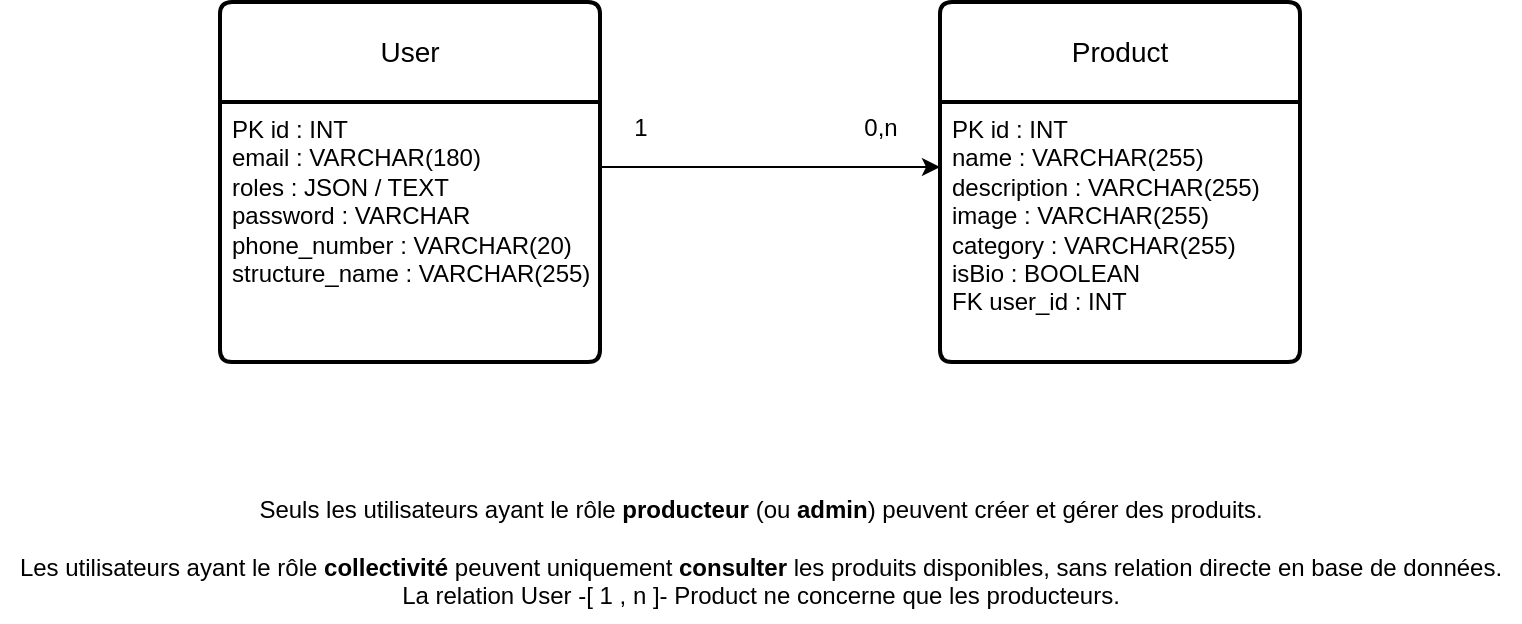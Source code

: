 <mxfile>
    <diagram id="LH2HpCKmtxk3iAzNzoM7" name="Page-1">
        <mxGraphModel dx="1935" dy="795" grid="1" gridSize="10" guides="1" tooltips="1" connect="1" arrows="1" fold="1" page="1" pageScale="1" pageWidth="850" pageHeight="1100" math="0" shadow="0">
            <root>
                <mxCell id="0"/>
                <mxCell id="1" parent="0"/>
                <mxCell id="2" value="Product" style="swimlane;childLayout=stackLayout;horizontal=1;startSize=50;horizontalStack=0;rounded=1;fontSize=14;fontStyle=0;strokeWidth=2;resizeParent=0;resizeLast=1;shadow=0;dashed=0;align=center;arcSize=4;whiteSpace=wrap;html=1;" vertex="1" parent="1">
                    <mxGeometry x="390" y="160" width="180" height="180" as="geometry"/>
                </mxCell>
                <mxCell id="3" value="&lt;div&gt;&lt;font color=&quot;#000000&quot;&gt;PK id : INT&lt;/font&gt;&lt;/div&gt;&lt;div&gt;&lt;font color=&quot;#000000&quot;&gt;name : VARCHAR(255)&lt;/font&gt;&lt;/div&gt;&lt;div&gt;&lt;font color=&quot;#000000&quot;&gt;description : VARCHAR(255)&lt;/font&gt;&lt;/div&gt;&lt;div&gt;&lt;font color=&quot;#000000&quot;&gt;image : VARCHAR(255)&lt;/font&gt;&lt;/div&gt;&lt;div&gt;&lt;font color=&quot;#000000&quot;&gt;category : VARCHAR(255)&lt;/font&gt;&lt;/div&gt;&lt;div&gt;&lt;font color=&quot;#000000&quot;&gt;isBio : BOOLEAN&lt;/font&gt;&lt;/div&gt;&lt;div&gt;&lt;font color=&quot;#000000&quot;&gt;FK user_id : INT&lt;/font&gt;&lt;/div&gt;" style="align=left;strokeColor=none;fillColor=none;spacingLeft=4;fontSize=12;verticalAlign=top;resizable=0;rotatable=0;part=1;html=1;" vertex="1" parent="2">
                    <mxGeometry y="50" width="180" height="130" as="geometry"/>
                </mxCell>
                <mxCell id="4" value="User" style="swimlane;childLayout=stackLayout;horizontal=1;startSize=50;horizontalStack=0;rounded=1;fontSize=14;fontStyle=0;strokeWidth=2;resizeParent=0;resizeLast=1;shadow=0;dashed=0;align=center;arcSize=4;whiteSpace=wrap;html=1;" vertex="1" parent="1">
                    <mxGeometry x="30" y="160" width="190" height="180" as="geometry"/>
                </mxCell>
                <mxCell id="5" value="&lt;div&gt;&lt;font color=&quot;#000000&quot;&gt;PK id : INT&lt;/font&gt;&lt;/div&gt;&lt;div&gt;&lt;font color=&quot;#000000&quot;&gt;email : VARCHAR(180)&lt;/font&gt;&lt;/div&gt;&lt;div&gt;&lt;font color=&quot;#000000&quot;&gt;roles : JSON / TEXT&lt;/font&gt;&lt;/div&gt;&lt;div&gt;&lt;font color=&quot;#000000&quot;&gt;password : VARCHAR&lt;/font&gt;&lt;/div&gt;&lt;div&gt;&lt;font color=&quot;#000000&quot;&gt;phone_number : VARCHAR(20)&lt;/font&gt;&lt;/div&gt;&lt;div&gt;&lt;font color=&quot;#000000&quot;&gt;structure_name : VARCHAR(255)&lt;/font&gt;&lt;/div&gt;" style="align=left;strokeColor=none;fillColor=none;spacingLeft=4;fontSize=12;verticalAlign=top;resizable=0;rotatable=0;part=1;html=1;" vertex="1" parent="4">
                    <mxGeometry y="50" width="190" height="130" as="geometry"/>
                </mxCell>
                <mxCell id="6" style="edgeStyle=none;html=1;exitX=1;exitY=0.25;exitDx=0;exitDy=0;entryX=0;entryY=0.25;entryDx=0;entryDy=0;" edge="1" parent="1" source="5" target="3">
                    <mxGeometry relative="1" as="geometry"/>
                </mxCell>
                <mxCell id="7" value="1" style="text;html=1;align=center;verticalAlign=middle;resizable=0;points=[];autosize=1;strokeColor=none;fillColor=none;" vertex="1" parent="1">
                    <mxGeometry x="225" y="208" width="30" height="30" as="geometry"/>
                </mxCell>
                <mxCell id="8" value="0,n" style="text;html=1;align=center;verticalAlign=middle;resizable=0;points=[];autosize=1;strokeColor=none;fillColor=none;" vertex="1" parent="1">
                    <mxGeometry x="340" y="208" width="40" height="30" as="geometry"/>
                </mxCell>
                <mxCell id="9" value="Seuls les utilisateurs ayant le rôle &lt;strong data-end=&quot;237&quot; data-start=&quot;223&quot;&gt;producteur&lt;/strong&gt; (ou &lt;strong data-end=&quot;251&quot; data-start=&quot;242&quot;&gt;admin&lt;/strong&gt;) peuvent créer et gérer des produits.&lt;br data-end=&quot;292&quot; data-start=&quot;289&quot;&gt;&lt;br&gt;Les utilisateurs ayant le rôle &lt;strong data-end=&quot;339&quot; data-start=&quot;323&quot;&gt;collectivité&lt;/strong&gt; peuvent uniquement &lt;strong data-end=&quot;372&quot; data-start=&quot;359&quot;&gt;consulter&lt;/strong&gt; les produits disponibles, sans relation directe en base de données.&lt;div&gt;&lt;font style=&quot;color: rgb(0, 0, 0);&quot;&gt;La relation User -[ 1 , n ]- Product ne concerne que les producteurs.&lt;/font&gt;&lt;/div&gt;" style="text;html=1;align=center;verticalAlign=middle;resizable=0;points=[];autosize=1;strokeColor=none;fillColor=none;" vertex="1" parent="1">
                    <mxGeometry x="-80" y="400" width="760" height="70" as="geometry"/>
                </mxCell>
            </root>
        </mxGraphModel>
    </diagram>
</mxfile>